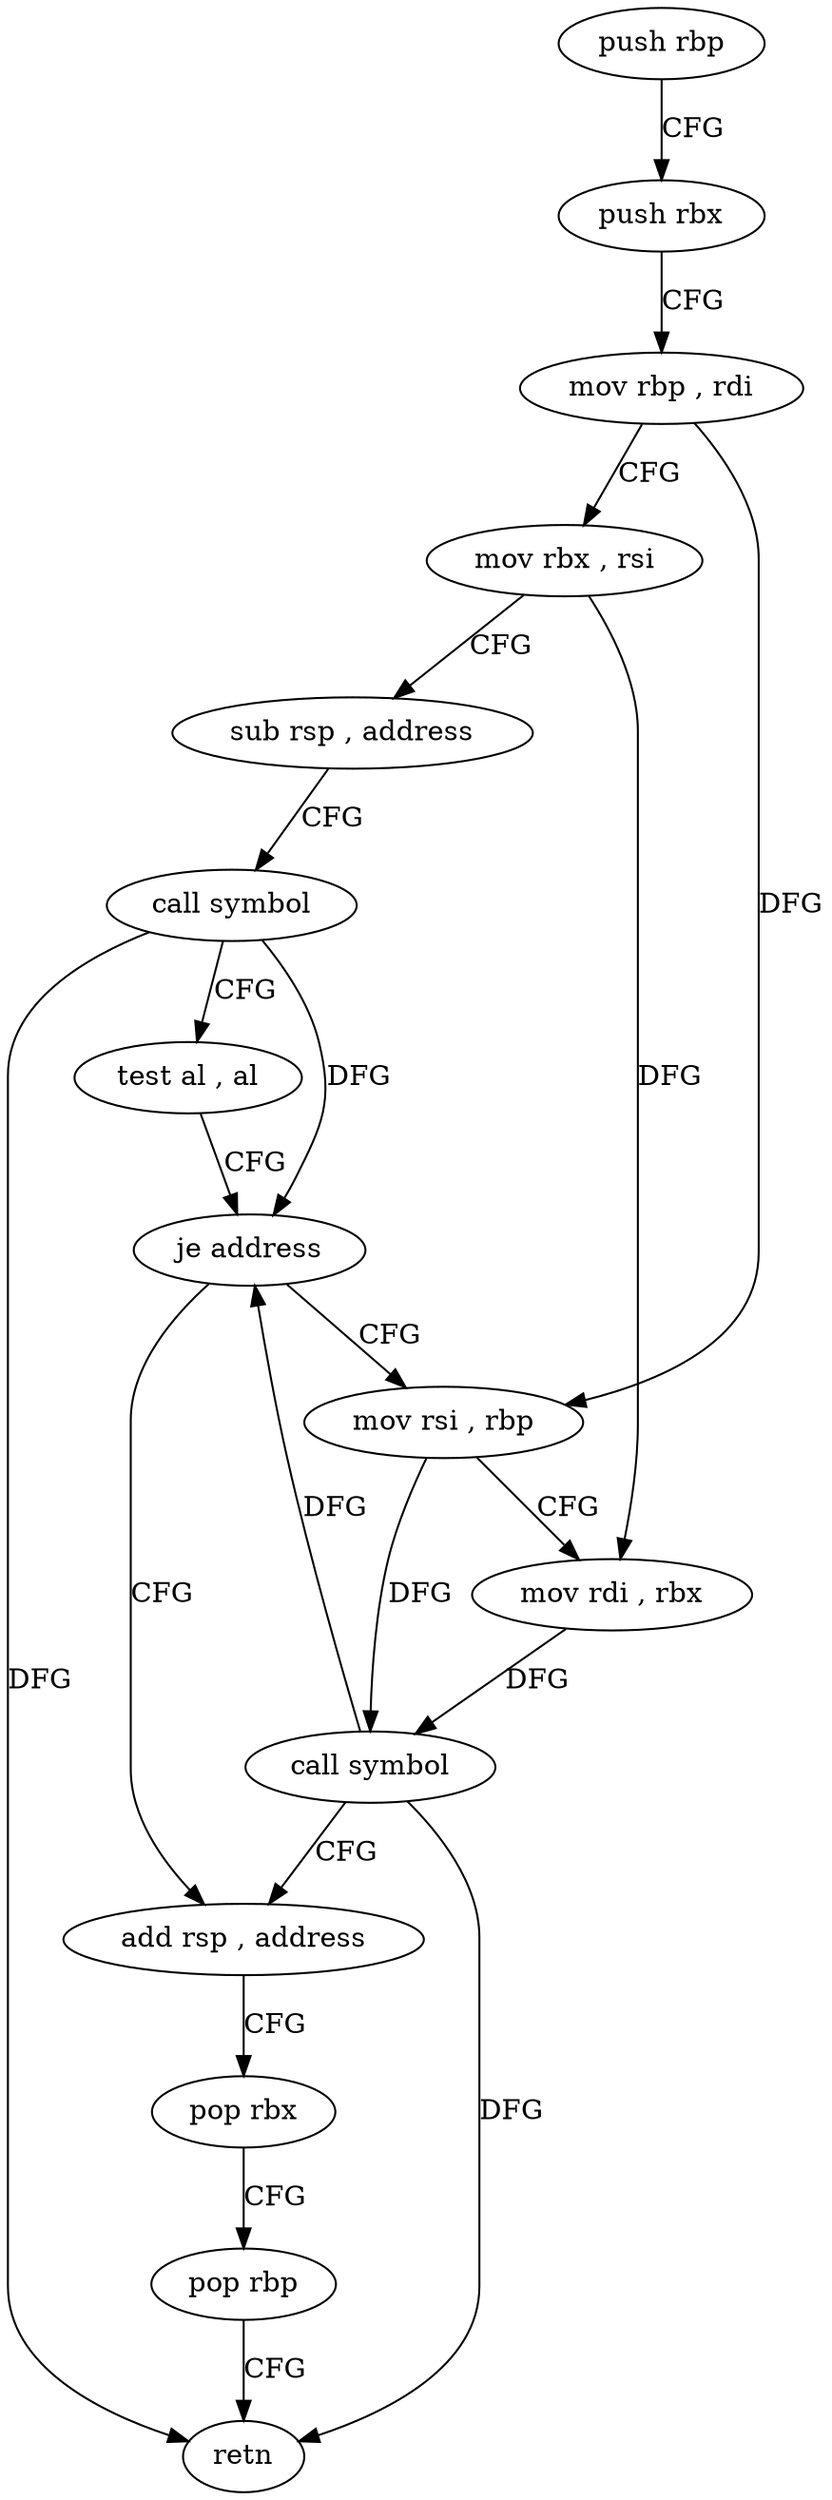 digraph "func" {
"85120" [label = "push rbp" ]
"85121" [label = "push rbx" ]
"85122" [label = "mov rbp , rdi" ]
"85125" [label = "mov rbx , rsi" ]
"85128" [label = "sub rsp , address" ]
"85132" [label = "call symbol" ]
"85137" [label = "test al , al" ]
"85139" [label = "je address" ]
"85152" [label = "add rsp , address" ]
"85141" [label = "mov rsi , rbp" ]
"85156" [label = "pop rbx" ]
"85157" [label = "pop rbp" ]
"85158" [label = "retn" ]
"85144" [label = "mov rdi , rbx" ]
"85147" [label = "call symbol" ]
"85120" -> "85121" [ label = "CFG" ]
"85121" -> "85122" [ label = "CFG" ]
"85122" -> "85125" [ label = "CFG" ]
"85122" -> "85141" [ label = "DFG" ]
"85125" -> "85128" [ label = "CFG" ]
"85125" -> "85144" [ label = "DFG" ]
"85128" -> "85132" [ label = "CFG" ]
"85132" -> "85137" [ label = "CFG" ]
"85132" -> "85139" [ label = "DFG" ]
"85132" -> "85158" [ label = "DFG" ]
"85137" -> "85139" [ label = "CFG" ]
"85139" -> "85152" [ label = "CFG" ]
"85139" -> "85141" [ label = "CFG" ]
"85152" -> "85156" [ label = "CFG" ]
"85141" -> "85144" [ label = "CFG" ]
"85141" -> "85147" [ label = "DFG" ]
"85156" -> "85157" [ label = "CFG" ]
"85157" -> "85158" [ label = "CFG" ]
"85144" -> "85147" [ label = "DFG" ]
"85147" -> "85152" [ label = "CFG" ]
"85147" -> "85139" [ label = "DFG" ]
"85147" -> "85158" [ label = "DFG" ]
}
